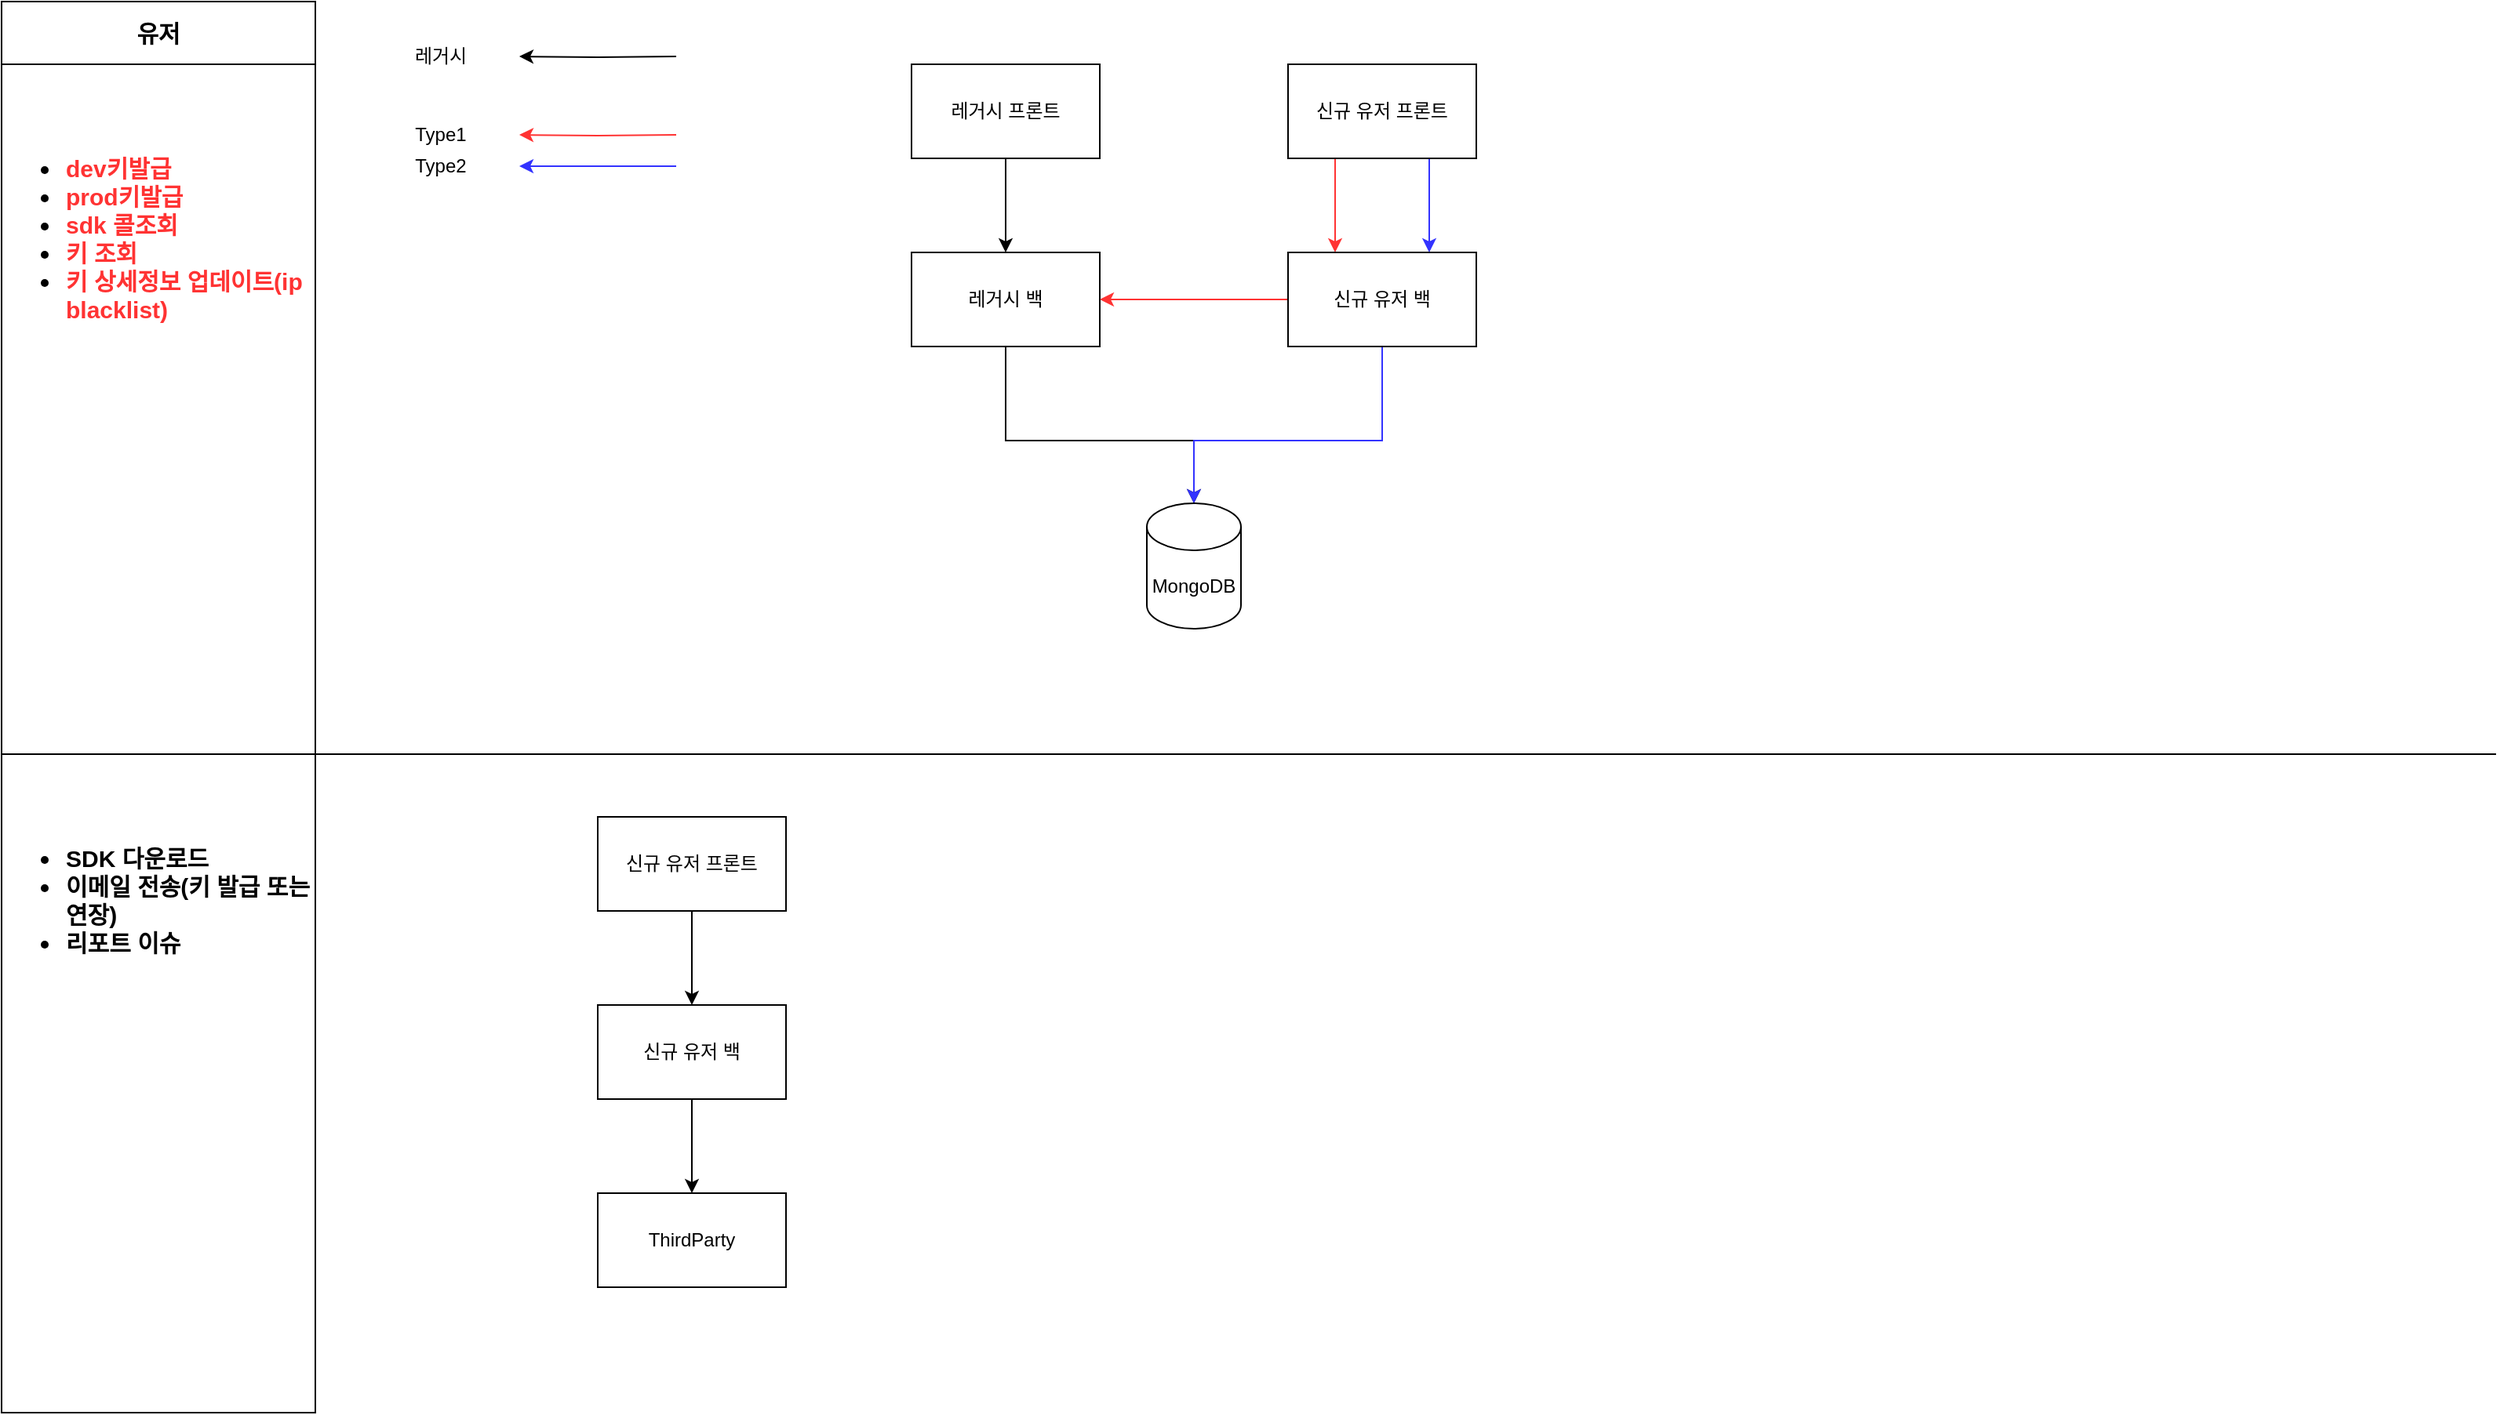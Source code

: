 <mxfile version="14.9.2" type="github">
  <diagram id="kgpKYQtTHZ0yAKxKKP6v" name="Page-1">
    <mxGraphModel dx="2066" dy="1162" grid="1" gridSize="10" guides="1" tooltips="1" connect="1" arrows="1" fold="1" page="1" pageScale="1" pageWidth="1600" pageHeight="900" background="none" math="0" shadow="0">
      <root>
        <mxCell id="0" />
        <mxCell id="1" parent="0" />
        <mxCell id="oFq6kV6oupMl4LHm9gCZ-7" style="edgeStyle=orthogonalEdgeStyle;rounded=0;orthogonalLoop=1;jettySize=auto;html=1;" parent="1" source="oFq6kV6oupMl4LHm9gCZ-1" target="oFq6kV6oupMl4LHm9gCZ-5" edge="1">
          <mxGeometry relative="1" as="geometry">
            <Array as="points">
              <mxPoint x="640" y="280" />
              <mxPoint x="760" y="280" />
            </Array>
          </mxGeometry>
        </mxCell>
        <mxCell id="oFq6kV6oupMl4LHm9gCZ-1" value="레거시 백" style="rounded=0;whiteSpace=wrap;html=1;" parent="1" vertex="1">
          <mxGeometry x="580" y="160" width="120" height="60" as="geometry" />
        </mxCell>
        <mxCell id="oFq6kV6oupMl4LHm9gCZ-6" style="edgeStyle=orthogonalEdgeStyle;rounded=0;orthogonalLoop=1;jettySize=auto;html=1;entryX=0.5;entryY=0;entryDx=0;entryDy=0;" parent="1" source="oFq6kV6oupMl4LHm9gCZ-2" target="oFq6kV6oupMl4LHm9gCZ-1" edge="1">
          <mxGeometry relative="1" as="geometry" />
        </mxCell>
        <mxCell id="oFq6kV6oupMl4LHm9gCZ-2" value="레거시 프론트" style="rounded=0;whiteSpace=wrap;html=1;" parent="1" vertex="1">
          <mxGeometry x="580" y="40" width="120" height="60" as="geometry" />
        </mxCell>
        <mxCell id="oFq6kV6oupMl4LHm9gCZ-8" style="edgeStyle=orthogonalEdgeStyle;rounded=0;orthogonalLoop=1;jettySize=auto;html=1;strokeColor=#FF3333;" parent="1" source="oFq6kV6oupMl4LHm9gCZ-3" target="oFq6kV6oupMl4LHm9gCZ-4" edge="1">
          <mxGeometry relative="1" as="geometry">
            <Array as="points">
              <mxPoint x="850" y="140" />
              <mxPoint x="850" y="140" />
            </Array>
          </mxGeometry>
        </mxCell>
        <mxCell id="oFq6kV6oupMl4LHm9gCZ-13" style="edgeStyle=orthogonalEdgeStyle;rounded=0;orthogonalLoop=1;jettySize=auto;html=1;exitX=0.75;exitY=1;exitDx=0;exitDy=0;entryX=0.75;entryY=0;entryDx=0;entryDy=0;strokeColor=#3333FF;" parent="1" source="oFq6kV6oupMl4LHm9gCZ-3" target="oFq6kV6oupMl4LHm9gCZ-4" edge="1">
          <mxGeometry relative="1" as="geometry" />
        </mxCell>
        <mxCell id="oFq6kV6oupMl4LHm9gCZ-3" value="신규 유저 프론트" style="rounded=0;whiteSpace=wrap;html=1;" parent="1" vertex="1">
          <mxGeometry x="820" y="40" width="120" height="60" as="geometry" />
        </mxCell>
        <mxCell id="oFq6kV6oupMl4LHm9gCZ-9" style="edgeStyle=orthogonalEdgeStyle;rounded=0;orthogonalLoop=1;jettySize=auto;html=1;entryX=1;entryY=0.5;entryDx=0;entryDy=0;strokeColor=#FF3333;" parent="1" source="oFq6kV6oupMl4LHm9gCZ-4" target="oFq6kV6oupMl4LHm9gCZ-1" edge="1">
          <mxGeometry relative="1" as="geometry" />
        </mxCell>
        <mxCell id="oFq6kV6oupMl4LHm9gCZ-14" style="edgeStyle=orthogonalEdgeStyle;rounded=0;orthogonalLoop=1;jettySize=auto;html=1;entryX=0.5;entryY=0;entryDx=0;entryDy=0;entryPerimeter=0;strokeColor=#3333FF;" parent="1" source="oFq6kV6oupMl4LHm9gCZ-4" target="oFq6kV6oupMl4LHm9gCZ-5" edge="1">
          <mxGeometry relative="1" as="geometry">
            <Array as="points">
              <mxPoint x="880" y="280" />
              <mxPoint x="760" y="280" />
            </Array>
          </mxGeometry>
        </mxCell>
        <mxCell id="oFq6kV6oupMl4LHm9gCZ-4" value="신규 유저 백" style="rounded=0;whiteSpace=wrap;html=1;" parent="1" vertex="1">
          <mxGeometry x="820" y="160" width="120" height="60" as="geometry" />
        </mxCell>
        <mxCell id="oFq6kV6oupMl4LHm9gCZ-5" value="MongoDB" style="shape=cylinder3;whiteSpace=wrap;html=1;boundedLbl=1;backgroundOutline=1;size=15;" parent="1" vertex="1">
          <mxGeometry x="730" y="320" width="60" height="80" as="geometry" />
        </mxCell>
        <mxCell id="oFq6kV6oupMl4LHm9gCZ-23" value="&lt;font color=&quot;#ff3333&quot;&gt;&lt;br style=&quot;font-size: 15px&quot;&gt;&lt;br style=&quot;font-size: 15px&quot;&gt;&lt;/font&gt;&lt;ul style=&quot;font-size: 15px&quot;&gt;&lt;li style=&quot;text-align: left ; font-size: 15px&quot;&gt;&lt;span style=&quot;font-size: 15px&quot;&gt;&lt;font style=&quot;font-size: 15px&quot; color=&quot;#ff3333&quot;&gt;dev키발급&lt;/font&gt;&lt;/span&gt;&lt;/li&gt;&lt;li style=&quot;text-align: left ; font-size: 15px&quot;&gt;&lt;span style=&quot;font-size: 15px&quot;&gt;&lt;font style=&quot;font-size: 15px&quot; color=&quot;#ff3333&quot;&gt;prod키발급&lt;/font&gt;&lt;/span&gt;&lt;/li&gt;&lt;li style=&quot;text-align: left ; font-size: 15px&quot;&gt;&lt;span style=&quot;font-size: 15px&quot;&gt;&lt;font color=&quot;#ff3333&quot; style=&quot;font-size: 15px&quot;&gt;sdk 콜조회&lt;/font&gt;&lt;/span&gt;&lt;/li&gt;&lt;li style=&quot;text-align: left ; font-size: 15px&quot;&gt;&lt;span style=&quot;font-size: 15px&quot;&gt;&lt;font style=&quot;font-size: 15px&quot; color=&quot;#ff3333&quot;&gt;키 조회&lt;/font&gt;&lt;/span&gt;&lt;/li&gt;&lt;li style=&quot;text-align: left ; font-size: 15px&quot;&gt;&lt;font color=&quot;#ff3333&quot;&gt;&lt;font style=&quot;font-size: 15px&quot;&gt;키 상세정보 업데이트(ip blacklist&lt;/font&gt;)&lt;/font&gt;&lt;/li&gt;&lt;/ul&gt;&lt;div style=&quot;text-align: left ; font-size: 15px&quot;&gt;&lt;br style=&quot;font-size: 15px&quot;&gt;&lt;/div&gt;" style="text;html=1;align=center;verticalAlign=top;whiteSpace=wrap;rounded=0;strokeColor=#000000;fillColor=#ffffff;fontStyle=1;fontSize=15;" parent="1" vertex="1">
          <mxGeometry y="40" width="200" height="440" as="geometry" />
        </mxCell>
        <mxCell id="oFq6kV6oupMl4LHm9gCZ-35" value="&lt;div style=&quot;text-align: left; font-size: 15px;&quot;&gt;&lt;br class=&quot;Apple-interchange-newline&quot; style=&quot;font-size: 15px;&quot;&gt;&lt;br style=&quot;font-size: 15px;&quot;&gt;&lt;/div&gt;&lt;div style=&quot;text-align: left; font-size: 15px;&quot;&gt;&lt;ul style=&quot;font-size: 15px;&quot;&gt;&lt;li style=&quot;font-size: 15px;&quot;&gt;SDK 다운로드&lt;/li&gt;&lt;li style=&quot;font-size: 15px;&quot;&gt;이메일 전송(키 발급 또는 연장)&lt;/li&gt;&lt;li style=&quot;font-size: 15px;&quot;&gt;리포트 이슈&lt;/li&gt;&lt;/ul&gt;&lt;/div&gt;" style="text;html=1;align=center;verticalAlign=top;whiteSpace=wrap;rounded=0;strokeColor=#000000;fillColor=#ffffff;fontStyle=1;fontSize=15;" parent="1" vertex="1">
          <mxGeometry y="480" width="200" height="420" as="geometry" />
        </mxCell>
        <mxCell id="oFq6kV6oupMl4LHm9gCZ-37" value="유저" style="text;html=1;align=center;verticalAlign=middle;whiteSpace=wrap;rounded=0;strokeColor=#000000;fillColor=#ffffff;fontStyle=1;fontSize=15;" parent="1" vertex="1">
          <mxGeometry width="200" height="40" as="geometry" />
        </mxCell>
        <mxCell id="oFq6kV6oupMl4LHm9gCZ-54" value="" style="group;" parent="1" vertex="1" connectable="0">
          <mxGeometry x="230" y="25" width="200" height="90" as="geometry" />
        </mxCell>
        <mxCell id="oFq6kV6oupMl4LHm9gCZ-55" style="edgeStyle=orthogonalEdgeStyle;rounded=0;orthogonalLoop=1;jettySize=auto;html=1;entryX=1;entryY=0.5;entryDx=0;entryDy=0;strokeColor=#FF3333;" parent="oFq6kV6oupMl4LHm9gCZ-54" target="oFq6kV6oupMl4LHm9gCZ-56" edge="1">
          <mxGeometry y="-20" as="geometry">
            <mxPoint x="200" y="60" as="sourcePoint" />
            <mxPoint x="80" y="60" as="targetPoint" />
          </mxGeometry>
        </mxCell>
        <mxCell id="oFq6kV6oupMl4LHm9gCZ-56" value="Type1" style="text;html=1;strokeColor=none;fillColor=none;align=center;verticalAlign=middle;whiteSpace=wrap;rounded=0;" parent="oFq6kV6oupMl4LHm9gCZ-54" vertex="1">
          <mxGeometry y="50" width="100" height="20" as="geometry" />
        </mxCell>
        <mxCell id="oFq6kV6oupMl4LHm9gCZ-57" style="edgeStyle=orthogonalEdgeStyle;rounded=0;orthogonalLoop=1;jettySize=auto;html=1;entryX=1;entryY=0.5;entryDx=0;entryDy=0;strokeColor=#3333FF;" parent="oFq6kV6oupMl4LHm9gCZ-54" edge="1">
          <mxGeometry y="-20" as="geometry">
            <mxPoint x="200" y="80.0" as="sourcePoint" />
            <mxPoint x="100" y="80.0" as="targetPoint" />
          </mxGeometry>
        </mxCell>
        <mxCell id="oFq6kV6oupMl4LHm9gCZ-58" value="Type2" style="text;html=1;strokeColor=none;fillColor=none;align=center;verticalAlign=middle;whiteSpace=wrap;rounded=0;" parent="oFq6kV6oupMl4LHm9gCZ-54" vertex="1">
          <mxGeometry y="70" width="100" height="20" as="geometry" />
        </mxCell>
        <mxCell id="oFq6kV6oupMl4LHm9gCZ-59" style="edgeStyle=orthogonalEdgeStyle;rounded=0;orthogonalLoop=1;jettySize=auto;html=1;entryX=1;entryY=0.5;entryDx=0;entryDy=0;" parent="oFq6kV6oupMl4LHm9gCZ-54" target="oFq6kV6oupMl4LHm9gCZ-60" edge="1">
          <mxGeometry y="-20" as="geometry">
            <mxPoint x="200" y="10.0" as="sourcePoint" />
            <mxPoint x="80" y="10" as="targetPoint" />
          </mxGeometry>
        </mxCell>
        <mxCell id="oFq6kV6oupMl4LHm9gCZ-60" value="레거시" style="text;html=1;strokeColor=none;fillColor=none;align=center;verticalAlign=middle;whiteSpace=wrap;rounded=0;" parent="oFq6kV6oupMl4LHm9gCZ-54" vertex="1">
          <mxGeometry width="100" height="20" as="geometry" />
        </mxCell>
        <mxCell id="oFq6kV6oupMl4LHm9gCZ-61" value="" style="endArrow=none;html=1;fontSize=15;strokeColor=#000000;exitX=1;exitY=1;exitDx=0;exitDy=0;" parent="1" source="oFq6kV6oupMl4LHm9gCZ-23" edge="1">
          <mxGeometry width="50" height="50" relative="1" as="geometry">
            <mxPoint x="500" y="600" as="sourcePoint" />
            <mxPoint x="1590" y="480" as="targetPoint" />
          </mxGeometry>
        </mxCell>
        <mxCell id="oFq6kV6oupMl4LHm9gCZ-65" style="edgeStyle=orthogonalEdgeStyle;rounded=0;orthogonalLoop=1;jettySize=auto;html=1;entryX=0.5;entryY=0;entryDx=0;entryDy=0;fontSize=15;strokeColor=#000000;" parent="1" source="oFq6kV6oupMl4LHm9gCZ-62" target="oFq6kV6oupMl4LHm9gCZ-63" edge="1">
          <mxGeometry relative="1" as="geometry" />
        </mxCell>
        <mxCell id="oFq6kV6oupMl4LHm9gCZ-62" value="신규 유저 프론트" style="rounded=0;whiteSpace=wrap;html=1;" parent="1" vertex="1">
          <mxGeometry x="380" y="520" width="120" height="60" as="geometry" />
        </mxCell>
        <mxCell id="oFq6kV6oupMl4LHm9gCZ-67" value="" style="edgeStyle=orthogonalEdgeStyle;rounded=0;orthogonalLoop=1;jettySize=auto;html=1;fontSize=15;strokeColor=#000000;" parent="1" source="oFq6kV6oupMl4LHm9gCZ-63" target="oFq6kV6oupMl4LHm9gCZ-66" edge="1">
          <mxGeometry relative="1" as="geometry" />
        </mxCell>
        <mxCell id="oFq6kV6oupMl4LHm9gCZ-63" value="신규 유저 백" style="rounded=0;whiteSpace=wrap;html=1;" parent="1" vertex="1">
          <mxGeometry x="380" y="640" width="120" height="60" as="geometry" />
        </mxCell>
        <mxCell id="oFq6kV6oupMl4LHm9gCZ-66" value="ThirdParty" style="rounded=0;whiteSpace=wrap;html=1;" parent="1" vertex="1">
          <mxGeometry x="380" y="760" width="120" height="60" as="geometry" />
        </mxCell>
      </root>
    </mxGraphModel>
  </diagram>
</mxfile>
